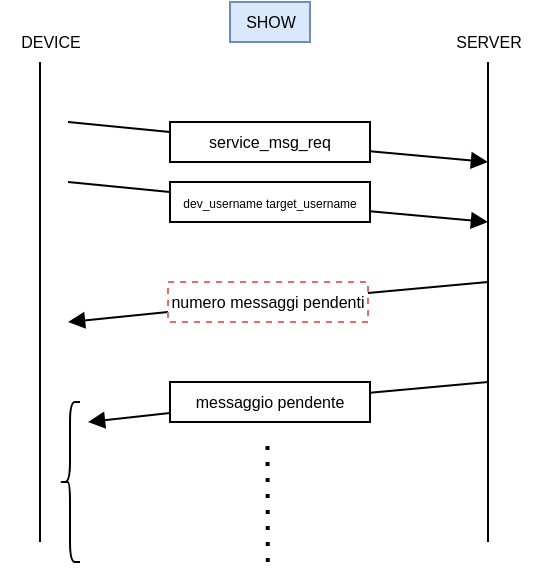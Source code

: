 <mxfile version="13.7.9" type="device"><diagram id="Ja0UGplM5sqokWyVx0Iv" name="Page-1"><mxGraphModel dx="826" dy="485" grid="1" gridSize="10" guides="1" tooltips="1" connect="1" arrows="1" fold="1" page="1" pageScale="1" pageWidth="827" pageHeight="1169" math="0" shadow="0"><root><mxCell id="0"/><mxCell id="1" parent="0"/><mxCell id="Iahztp5pQboZmGflHDH_-1" value="" style="endArrow=none;html=1;fontSize=10;rounded=0;" parent="1" edge="1"><mxGeometry width="50" height="50" relative="1" as="geometry"><mxPoint x="190.0" y="400.0" as="sourcePoint"/><mxPoint x="190.0" y="160" as="targetPoint"/></mxGeometry></mxCell><mxCell id="Iahztp5pQboZmGflHDH_-2" value="" style="endArrow=none;html=1;fontSize=10;rounded=0;" parent="1" edge="1"><mxGeometry width="50" height="50" relative="1" as="geometry"><mxPoint x="414" y="400.0" as="sourcePoint"/><mxPoint x="414" y="160" as="targetPoint"/></mxGeometry></mxCell><mxCell id="Iahztp5pQboZmGflHDH_-3" value="" style="endArrow=block;html=1;fontSize=10;endFill=1;rounded=0;startArrow=none;" parent="1" source="Iahztp5pQboZmGflHDH_-4" edge="1"><mxGeometry width="50" height="50" relative="1" as="geometry"><mxPoint x="194" y="180" as="sourcePoint"/><mxPoint x="414" y="210" as="targetPoint"/></mxGeometry></mxCell><mxCell id="Iahztp5pQboZmGflHDH_-4" value="service_msg_req" style="rounded=0;whiteSpace=wrap;html=1;fontSize=8;" parent="1" vertex="1"><mxGeometry x="255" y="190" width="100" height="20" as="geometry"/></mxCell><mxCell id="Iahztp5pQboZmGflHDH_-5" value="" style="endArrow=none;html=1;fontSize=10;endFill=1;rounded=0;" parent="1" target="Iahztp5pQboZmGflHDH_-4" edge="1"><mxGeometry width="50" height="50" relative="1" as="geometry"><mxPoint x="204" y="190" as="sourcePoint"/><mxPoint x="364" y="180" as="targetPoint"/></mxGeometry></mxCell><mxCell id="Iahztp5pQboZmGflHDH_-6" value="" style="endArrow=block;html=1;fontSize=10;endFill=1;rounded=0;startArrow=none;" parent="1" source="Iahztp5pQboZmGflHDH_-7" edge="1"><mxGeometry width="50" height="50" relative="1" as="geometry"><mxPoint x="344" y="290" as="sourcePoint"/><mxPoint x="204" y="290" as="targetPoint"/></mxGeometry></mxCell><mxCell id="Iahztp5pQboZmGflHDH_-7" value="numero messaggi pendenti" style="rounded=0;whiteSpace=wrap;html=1;fontSize=8;dashed=1;strokeColor=#EA6B66;" parent="1" vertex="1"><mxGeometry x="254" y="270" width="100" height="20" as="geometry"/></mxCell><mxCell id="Iahztp5pQboZmGflHDH_-8" value="" style="endArrow=none;html=1;fontSize=10;endFill=1;rounded=0;" parent="1" target="Iahztp5pQboZmGflHDH_-7" edge="1"><mxGeometry width="50" height="50" relative="1" as="geometry"><mxPoint x="414" y="270" as="sourcePoint"/><mxPoint x="204" y="290" as="targetPoint"/></mxGeometry></mxCell><mxCell id="Iahztp5pQboZmGflHDH_-9" value="" style="endArrow=block;html=1;fontSize=10;endFill=1;rounded=0;startArrow=none;" parent="1" source="Iahztp5pQboZmGflHDH_-10" edge="1"><mxGeometry width="50" height="50" relative="1" as="geometry"><mxPoint x="194" y="210" as="sourcePoint"/><mxPoint x="414" y="240" as="targetPoint"/></mxGeometry></mxCell><mxCell id="Iahztp5pQboZmGflHDH_-10" value="&lt;font style=&quot;font-size: 6px&quot;&gt;dev_username target_username&lt;/font&gt;" style="rounded=0;whiteSpace=wrap;html=1;fontSize=8;" parent="1" vertex="1"><mxGeometry x="255" y="220" width="100" height="20" as="geometry"/></mxCell><mxCell id="Iahztp5pQboZmGflHDH_-11" value="" style="endArrow=none;html=1;fontSize=10;endFill=1;rounded=0;" parent="1" target="Iahztp5pQboZmGflHDH_-10" edge="1"><mxGeometry width="50" height="50" relative="1" as="geometry"><mxPoint x="204" y="220" as="sourcePoint"/><mxPoint x="364" y="210" as="targetPoint"/></mxGeometry></mxCell><mxCell id="Iahztp5pQboZmGflHDH_-15" value="DEVICE" style="text;html=1;align=center;verticalAlign=middle;resizable=0;points=[];autosize=1;strokeColor=none;fillColor=none;fontSize=8;" parent="1" vertex="1"><mxGeometry x="170" y="140" width="50" height="20" as="geometry"/></mxCell><mxCell id="Iahztp5pQboZmGflHDH_-16" value="SERVER" style="text;html=1;align=center;verticalAlign=middle;resizable=0;points=[];autosize=1;strokeColor=none;fillColor=none;fontSize=8;" parent="1" vertex="1"><mxGeometry x="389" y="140" width="50" height="20" as="geometry"/></mxCell><mxCell id="Iahztp5pQboZmGflHDH_-17" value="SHOW" style="text;html=1;align=center;verticalAlign=middle;resizable=0;points=[];autosize=1;strokeColor=#6c8ebf;fillColor=#dae8fc;fontSize=8;" parent="1" vertex="1"><mxGeometry x="285" y="130" width="40" height="20" as="geometry"/></mxCell><mxCell id="Iahztp5pQboZmGflHDH_-21" value="" style="endArrow=none;dashed=1;html=1;dashPattern=1 3;strokeWidth=2;rounded=0;fontSize=6;" parent="1" edge="1"><mxGeometry width="50" height="50" relative="1" as="geometry"><mxPoint x="303.89" y="410" as="sourcePoint"/><mxPoint x="303.76" y="350" as="targetPoint"/></mxGeometry></mxCell><mxCell id="Iahztp5pQboZmGflHDH_-22" value="" style="endArrow=block;html=1;fontSize=10;endFill=1;rounded=0;startArrow=none;" parent="1" source="Iahztp5pQboZmGflHDH_-23" edge="1"><mxGeometry width="50" height="50" relative="1" as="geometry"><mxPoint x="354" y="340" as="sourcePoint"/><mxPoint x="214" y="340" as="targetPoint"/></mxGeometry></mxCell><mxCell id="Iahztp5pQboZmGflHDH_-23" value="messaggio pendente" style="rounded=0;whiteSpace=wrap;html=1;fontSize=8;strokeColor=#000000;" parent="1" vertex="1"><mxGeometry x="255" y="320" width="100" height="20" as="geometry"/></mxCell><mxCell id="Iahztp5pQboZmGflHDH_-24" value="" style="endArrow=none;html=1;fontSize=10;endFill=1;rounded=0;" parent="1" target="Iahztp5pQboZmGflHDH_-23" edge="1"><mxGeometry width="50" height="50" relative="1" as="geometry"><mxPoint x="414" y="320" as="sourcePoint"/><mxPoint x="214" y="340" as="targetPoint"/></mxGeometry></mxCell><mxCell id="Iahztp5pQboZmGflHDH_-25" value="" style="shape=curlyBracket;whiteSpace=wrap;html=1;rounded=1;fontSize=6;strokeColor=#000000;" parent="1" vertex="1"><mxGeometry x="200" y="330" width="10" height="80" as="geometry"/></mxCell></root></mxGraphModel></diagram></mxfile>